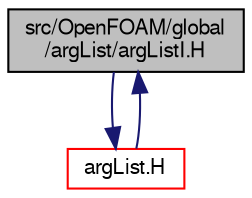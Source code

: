 digraph "src/OpenFOAM/global/argList/argListI.H"
{
  bgcolor="transparent";
  edge [fontname="FreeSans",fontsize="10",labelfontname="FreeSans",labelfontsize="10"];
  node [fontname="FreeSans",fontsize="10",shape=record];
  Node0 [label="src/OpenFOAM/global\l/argList/argListI.H",height=0.2,width=0.4,color="black", fillcolor="grey75", style="filled", fontcolor="black"];
  Node0 -> Node1 [color="midnightblue",fontsize="10",style="solid",fontname="FreeSans"];
  Node1 [label="argList.H",height=0.2,width=0.4,color="red",URL="$a10193.html"];
  Node1 -> Node0 [color="midnightblue",fontsize="10",style="solid",fontname="FreeSans"];
}
